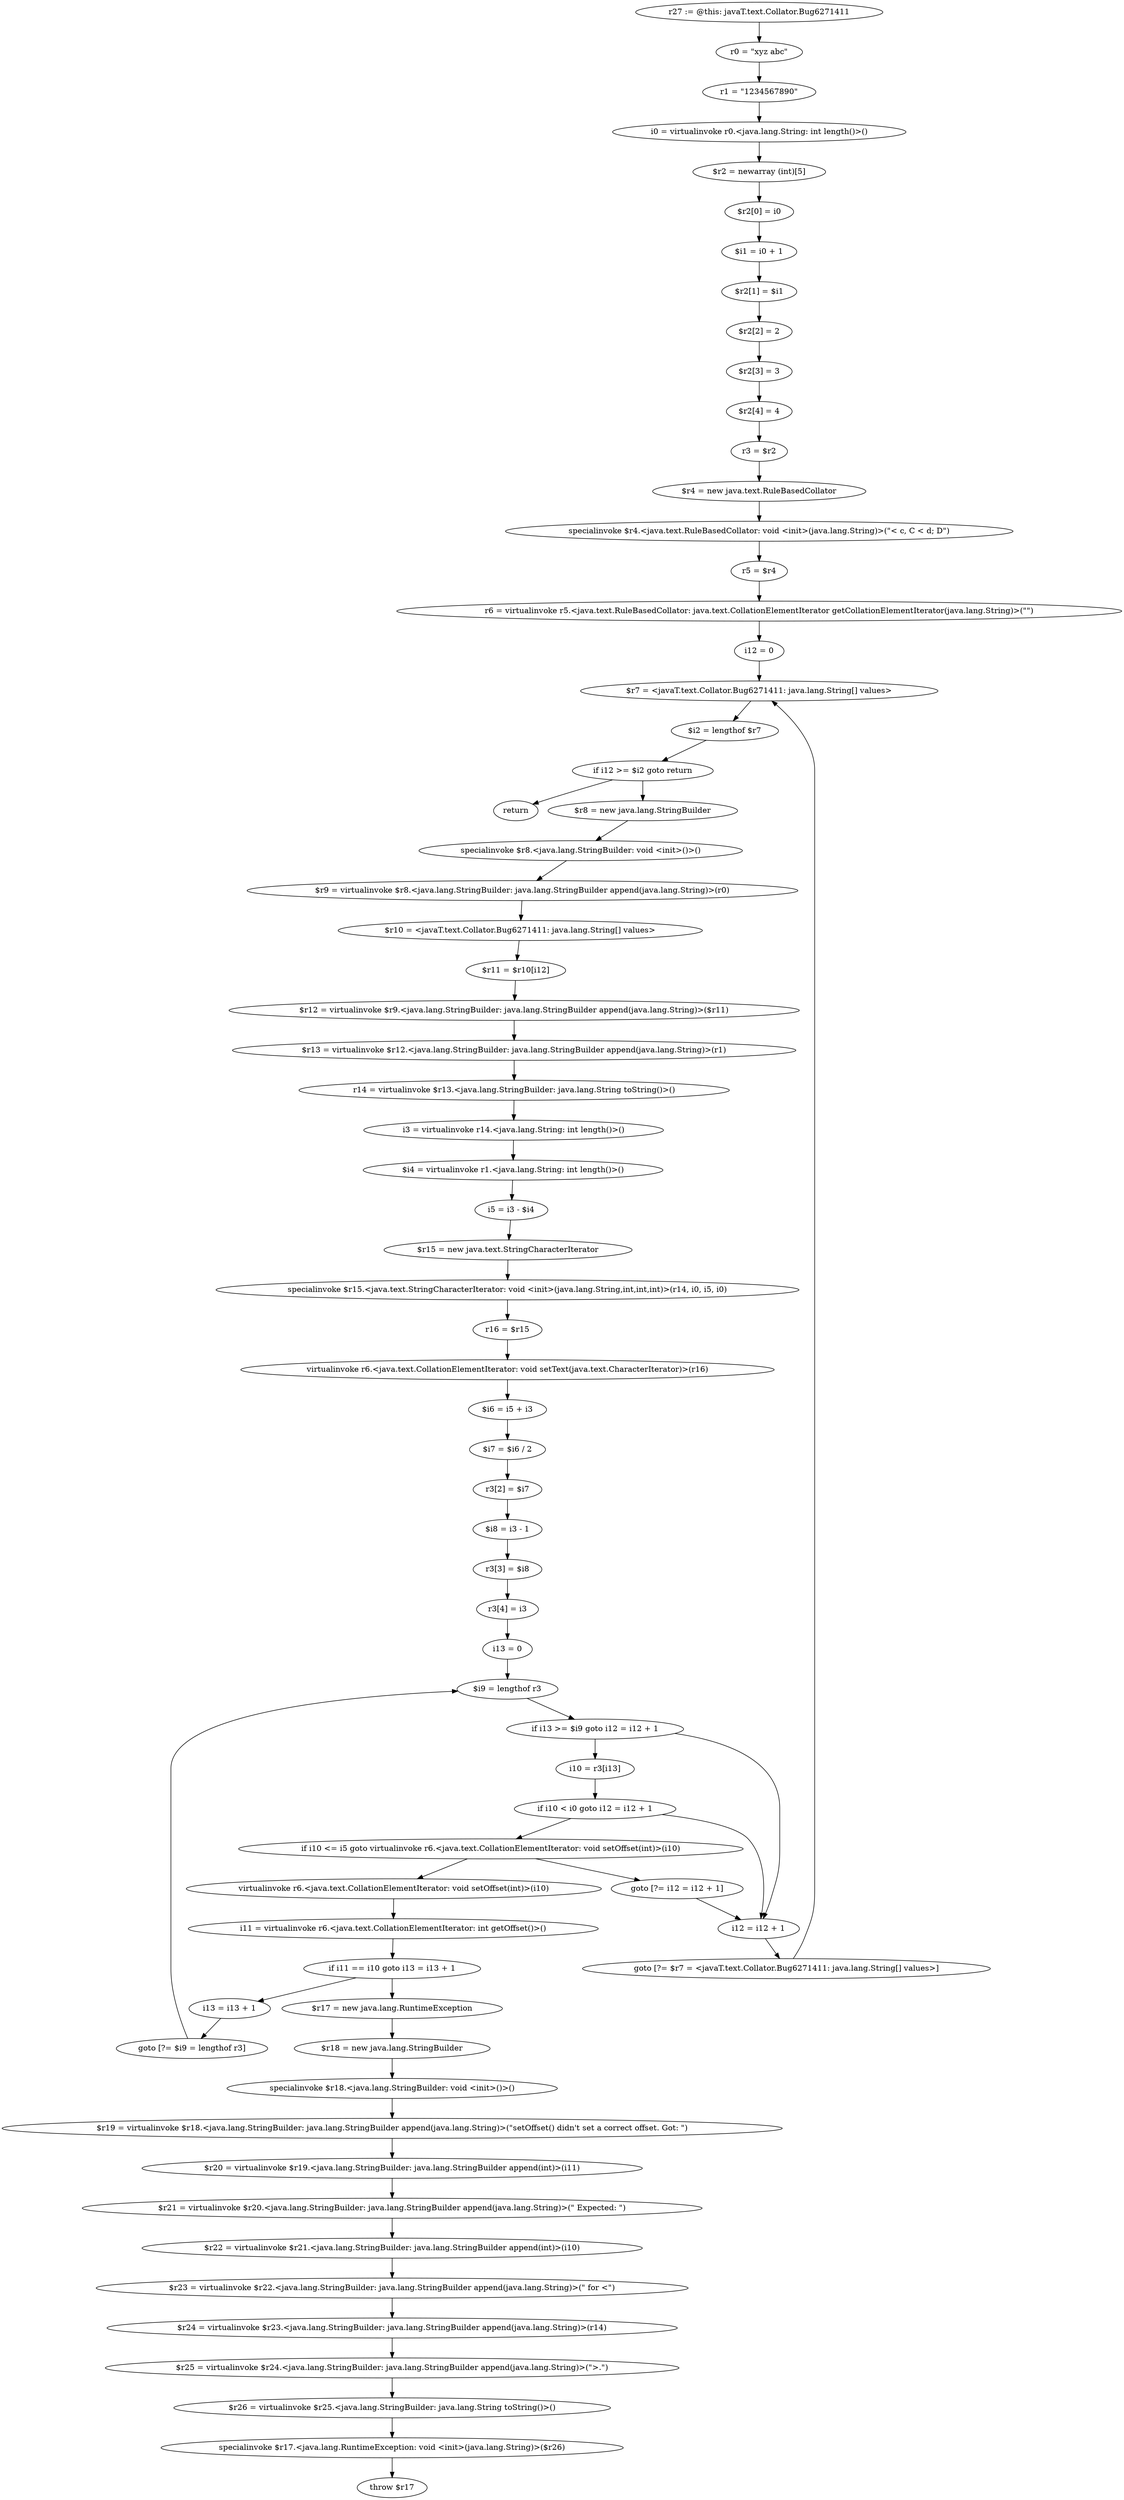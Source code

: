digraph "unitGraph" {
    "r27 := @this: javaT.text.Collator.Bug6271411"
    "r0 = \"xyz abc\""
    "r1 = \"1234567890\""
    "i0 = virtualinvoke r0.<java.lang.String: int length()>()"
    "$r2 = newarray (int)[5]"
    "$r2[0] = i0"
    "$i1 = i0 + 1"
    "$r2[1] = $i1"
    "$r2[2] = 2"
    "$r2[3] = 3"
    "$r2[4] = 4"
    "r3 = $r2"
    "$r4 = new java.text.RuleBasedCollator"
    "specialinvoke $r4.<java.text.RuleBasedCollator: void <init>(java.lang.String)>(\"< c, C < d; D\")"
    "r5 = $r4"
    "r6 = virtualinvoke r5.<java.text.RuleBasedCollator: java.text.CollationElementIterator getCollationElementIterator(java.lang.String)>(\"\")"
    "i12 = 0"
    "$r7 = <javaT.text.Collator.Bug6271411: java.lang.String[] values>"
    "$i2 = lengthof $r7"
    "if i12 >= $i2 goto return"
    "$r8 = new java.lang.StringBuilder"
    "specialinvoke $r8.<java.lang.StringBuilder: void <init>()>()"
    "$r9 = virtualinvoke $r8.<java.lang.StringBuilder: java.lang.StringBuilder append(java.lang.String)>(r0)"
    "$r10 = <javaT.text.Collator.Bug6271411: java.lang.String[] values>"
    "$r11 = $r10[i12]"
    "$r12 = virtualinvoke $r9.<java.lang.StringBuilder: java.lang.StringBuilder append(java.lang.String)>($r11)"
    "$r13 = virtualinvoke $r12.<java.lang.StringBuilder: java.lang.StringBuilder append(java.lang.String)>(r1)"
    "r14 = virtualinvoke $r13.<java.lang.StringBuilder: java.lang.String toString()>()"
    "i3 = virtualinvoke r14.<java.lang.String: int length()>()"
    "$i4 = virtualinvoke r1.<java.lang.String: int length()>()"
    "i5 = i3 - $i4"
    "$r15 = new java.text.StringCharacterIterator"
    "specialinvoke $r15.<java.text.StringCharacterIterator: void <init>(java.lang.String,int,int,int)>(r14, i0, i5, i0)"
    "r16 = $r15"
    "virtualinvoke r6.<java.text.CollationElementIterator: void setText(java.text.CharacterIterator)>(r16)"
    "$i6 = i5 + i3"
    "$i7 = $i6 / 2"
    "r3[2] = $i7"
    "$i8 = i3 - 1"
    "r3[3] = $i8"
    "r3[4] = i3"
    "i13 = 0"
    "$i9 = lengthof r3"
    "if i13 >= $i9 goto i12 = i12 + 1"
    "i10 = r3[i13]"
    "if i10 < i0 goto i12 = i12 + 1"
    "if i10 <= i5 goto virtualinvoke r6.<java.text.CollationElementIterator: void setOffset(int)>(i10)"
    "goto [?= i12 = i12 + 1]"
    "virtualinvoke r6.<java.text.CollationElementIterator: void setOffset(int)>(i10)"
    "i11 = virtualinvoke r6.<java.text.CollationElementIterator: int getOffset()>()"
    "if i11 == i10 goto i13 = i13 + 1"
    "$r17 = new java.lang.RuntimeException"
    "$r18 = new java.lang.StringBuilder"
    "specialinvoke $r18.<java.lang.StringBuilder: void <init>()>()"
    "$r19 = virtualinvoke $r18.<java.lang.StringBuilder: java.lang.StringBuilder append(java.lang.String)>(\"setOffset() didn\'t set a correct offset. Got: \")"
    "$r20 = virtualinvoke $r19.<java.lang.StringBuilder: java.lang.StringBuilder append(int)>(i11)"
    "$r21 = virtualinvoke $r20.<java.lang.StringBuilder: java.lang.StringBuilder append(java.lang.String)>(\" Expected: \")"
    "$r22 = virtualinvoke $r21.<java.lang.StringBuilder: java.lang.StringBuilder append(int)>(i10)"
    "$r23 = virtualinvoke $r22.<java.lang.StringBuilder: java.lang.StringBuilder append(java.lang.String)>(\" for <\")"
    "$r24 = virtualinvoke $r23.<java.lang.StringBuilder: java.lang.StringBuilder append(java.lang.String)>(r14)"
    "$r25 = virtualinvoke $r24.<java.lang.StringBuilder: java.lang.StringBuilder append(java.lang.String)>(\">.\")"
    "$r26 = virtualinvoke $r25.<java.lang.StringBuilder: java.lang.String toString()>()"
    "specialinvoke $r17.<java.lang.RuntimeException: void <init>(java.lang.String)>($r26)"
    "throw $r17"
    "i13 = i13 + 1"
    "goto [?= $i9 = lengthof r3]"
    "i12 = i12 + 1"
    "goto [?= $r7 = <javaT.text.Collator.Bug6271411: java.lang.String[] values>]"
    "return"
    "r27 := @this: javaT.text.Collator.Bug6271411"->"r0 = \"xyz abc\"";
    "r0 = \"xyz abc\""->"r1 = \"1234567890\"";
    "r1 = \"1234567890\""->"i0 = virtualinvoke r0.<java.lang.String: int length()>()";
    "i0 = virtualinvoke r0.<java.lang.String: int length()>()"->"$r2 = newarray (int)[5]";
    "$r2 = newarray (int)[5]"->"$r2[0] = i0";
    "$r2[0] = i0"->"$i1 = i0 + 1";
    "$i1 = i0 + 1"->"$r2[1] = $i1";
    "$r2[1] = $i1"->"$r2[2] = 2";
    "$r2[2] = 2"->"$r2[3] = 3";
    "$r2[3] = 3"->"$r2[4] = 4";
    "$r2[4] = 4"->"r3 = $r2";
    "r3 = $r2"->"$r4 = new java.text.RuleBasedCollator";
    "$r4 = new java.text.RuleBasedCollator"->"specialinvoke $r4.<java.text.RuleBasedCollator: void <init>(java.lang.String)>(\"< c, C < d; D\")";
    "specialinvoke $r4.<java.text.RuleBasedCollator: void <init>(java.lang.String)>(\"< c, C < d; D\")"->"r5 = $r4";
    "r5 = $r4"->"r6 = virtualinvoke r5.<java.text.RuleBasedCollator: java.text.CollationElementIterator getCollationElementIterator(java.lang.String)>(\"\")";
    "r6 = virtualinvoke r5.<java.text.RuleBasedCollator: java.text.CollationElementIterator getCollationElementIterator(java.lang.String)>(\"\")"->"i12 = 0";
    "i12 = 0"->"$r7 = <javaT.text.Collator.Bug6271411: java.lang.String[] values>";
    "$r7 = <javaT.text.Collator.Bug6271411: java.lang.String[] values>"->"$i2 = lengthof $r7";
    "$i2 = lengthof $r7"->"if i12 >= $i2 goto return";
    "if i12 >= $i2 goto return"->"$r8 = new java.lang.StringBuilder";
    "if i12 >= $i2 goto return"->"return";
    "$r8 = new java.lang.StringBuilder"->"specialinvoke $r8.<java.lang.StringBuilder: void <init>()>()";
    "specialinvoke $r8.<java.lang.StringBuilder: void <init>()>()"->"$r9 = virtualinvoke $r8.<java.lang.StringBuilder: java.lang.StringBuilder append(java.lang.String)>(r0)";
    "$r9 = virtualinvoke $r8.<java.lang.StringBuilder: java.lang.StringBuilder append(java.lang.String)>(r0)"->"$r10 = <javaT.text.Collator.Bug6271411: java.lang.String[] values>";
    "$r10 = <javaT.text.Collator.Bug6271411: java.lang.String[] values>"->"$r11 = $r10[i12]";
    "$r11 = $r10[i12]"->"$r12 = virtualinvoke $r9.<java.lang.StringBuilder: java.lang.StringBuilder append(java.lang.String)>($r11)";
    "$r12 = virtualinvoke $r9.<java.lang.StringBuilder: java.lang.StringBuilder append(java.lang.String)>($r11)"->"$r13 = virtualinvoke $r12.<java.lang.StringBuilder: java.lang.StringBuilder append(java.lang.String)>(r1)";
    "$r13 = virtualinvoke $r12.<java.lang.StringBuilder: java.lang.StringBuilder append(java.lang.String)>(r1)"->"r14 = virtualinvoke $r13.<java.lang.StringBuilder: java.lang.String toString()>()";
    "r14 = virtualinvoke $r13.<java.lang.StringBuilder: java.lang.String toString()>()"->"i3 = virtualinvoke r14.<java.lang.String: int length()>()";
    "i3 = virtualinvoke r14.<java.lang.String: int length()>()"->"$i4 = virtualinvoke r1.<java.lang.String: int length()>()";
    "$i4 = virtualinvoke r1.<java.lang.String: int length()>()"->"i5 = i3 - $i4";
    "i5 = i3 - $i4"->"$r15 = new java.text.StringCharacterIterator";
    "$r15 = new java.text.StringCharacterIterator"->"specialinvoke $r15.<java.text.StringCharacterIterator: void <init>(java.lang.String,int,int,int)>(r14, i0, i5, i0)";
    "specialinvoke $r15.<java.text.StringCharacterIterator: void <init>(java.lang.String,int,int,int)>(r14, i0, i5, i0)"->"r16 = $r15";
    "r16 = $r15"->"virtualinvoke r6.<java.text.CollationElementIterator: void setText(java.text.CharacterIterator)>(r16)";
    "virtualinvoke r6.<java.text.CollationElementIterator: void setText(java.text.CharacterIterator)>(r16)"->"$i6 = i5 + i3";
    "$i6 = i5 + i3"->"$i7 = $i6 / 2";
    "$i7 = $i6 / 2"->"r3[2] = $i7";
    "r3[2] = $i7"->"$i8 = i3 - 1";
    "$i8 = i3 - 1"->"r3[3] = $i8";
    "r3[3] = $i8"->"r3[4] = i3";
    "r3[4] = i3"->"i13 = 0";
    "i13 = 0"->"$i9 = lengthof r3";
    "$i9 = lengthof r3"->"if i13 >= $i9 goto i12 = i12 + 1";
    "if i13 >= $i9 goto i12 = i12 + 1"->"i10 = r3[i13]";
    "if i13 >= $i9 goto i12 = i12 + 1"->"i12 = i12 + 1";
    "i10 = r3[i13]"->"if i10 < i0 goto i12 = i12 + 1";
    "if i10 < i0 goto i12 = i12 + 1"->"if i10 <= i5 goto virtualinvoke r6.<java.text.CollationElementIterator: void setOffset(int)>(i10)";
    "if i10 < i0 goto i12 = i12 + 1"->"i12 = i12 + 1";
    "if i10 <= i5 goto virtualinvoke r6.<java.text.CollationElementIterator: void setOffset(int)>(i10)"->"goto [?= i12 = i12 + 1]";
    "if i10 <= i5 goto virtualinvoke r6.<java.text.CollationElementIterator: void setOffset(int)>(i10)"->"virtualinvoke r6.<java.text.CollationElementIterator: void setOffset(int)>(i10)";
    "goto [?= i12 = i12 + 1]"->"i12 = i12 + 1";
    "virtualinvoke r6.<java.text.CollationElementIterator: void setOffset(int)>(i10)"->"i11 = virtualinvoke r6.<java.text.CollationElementIterator: int getOffset()>()";
    "i11 = virtualinvoke r6.<java.text.CollationElementIterator: int getOffset()>()"->"if i11 == i10 goto i13 = i13 + 1";
    "if i11 == i10 goto i13 = i13 + 1"->"$r17 = new java.lang.RuntimeException";
    "if i11 == i10 goto i13 = i13 + 1"->"i13 = i13 + 1";
    "$r17 = new java.lang.RuntimeException"->"$r18 = new java.lang.StringBuilder";
    "$r18 = new java.lang.StringBuilder"->"specialinvoke $r18.<java.lang.StringBuilder: void <init>()>()";
    "specialinvoke $r18.<java.lang.StringBuilder: void <init>()>()"->"$r19 = virtualinvoke $r18.<java.lang.StringBuilder: java.lang.StringBuilder append(java.lang.String)>(\"setOffset() didn\'t set a correct offset. Got: \")";
    "$r19 = virtualinvoke $r18.<java.lang.StringBuilder: java.lang.StringBuilder append(java.lang.String)>(\"setOffset() didn\'t set a correct offset. Got: \")"->"$r20 = virtualinvoke $r19.<java.lang.StringBuilder: java.lang.StringBuilder append(int)>(i11)";
    "$r20 = virtualinvoke $r19.<java.lang.StringBuilder: java.lang.StringBuilder append(int)>(i11)"->"$r21 = virtualinvoke $r20.<java.lang.StringBuilder: java.lang.StringBuilder append(java.lang.String)>(\" Expected: \")";
    "$r21 = virtualinvoke $r20.<java.lang.StringBuilder: java.lang.StringBuilder append(java.lang.String)>(\" Expected: \")"->"$r22 = virtualinvoke $r21.<java.lang.StringBuilder: java.lang.StringBuilder append(int)>(i10)";
    "$r22 = virtualinvoke $r21.<java.lang.StringBuilder: java.lang.StringBuilder append(int)>(i10)"->"$r23 = virtualinvoke $r22.<java.lang.StringBuilder: java.lang.StringBuilder append(java.lang.String)>(\" for <\")";
    "$r23 = virtualinvoke $r22.<java.lang.StringBuilder: java.lang.StringBuilder append(java.lang.String)>(\" for <\")"->"$r24 = virtualinvoke $r23.<java.lang.StringBuilder: java.lang.StringBuilder append(java.lang.String)>(r14)";
    "$r24 = virtualinvoke $r23.<java.lang.StringBuilder: java.lang.StringBuilder append(java.lang.String)>(r14)"->"$r25 = virtualinvoke $r24.<java.lang.StringBuilder: java.lang.StringBuilder append(java.lang.String)>(\">.\")";
    "$r25 = virtualinvoke $r24.<java.lang.StringBuilder: java.lang.StringBuilder append(java.lang.String)>(\">.\")"->"$r26 = virtualinvoke $r25.<java.lang.StringBuilder: java.lang.String toString()>()";
    "$r26 = virtualinvoke $r25.<java.lang.StringBuilder: java.lang.String toString()>()"->"specialinvoke $r17.<java.lang.RuntimeException: void <init>(java.lang.String)>($r26)";
    "specialinvoke $r17.<java.lang.RuntimeException: void <init>(java.lang.String)>($r26)"->"throw $r17";
    "i13 = i13 + 1"->"goto [?= $i9 = lengthof r3]";
    "goto [?= $i9 = lengthof r3]"->"$i9 = lengthof r3";
    "i12 = i12 + 1"->"goto [?= $r7 = <javaT.text.Collator.Bug6271411: java.lang.String[] values>]";
    "goto [?= $r7 = <javaT.text.Collator.Bug6271411: java.lang.String[] values>]"->"$r7 = <javaT.text.Collator.Bug6271411: java.lang.String[] values>";
}
